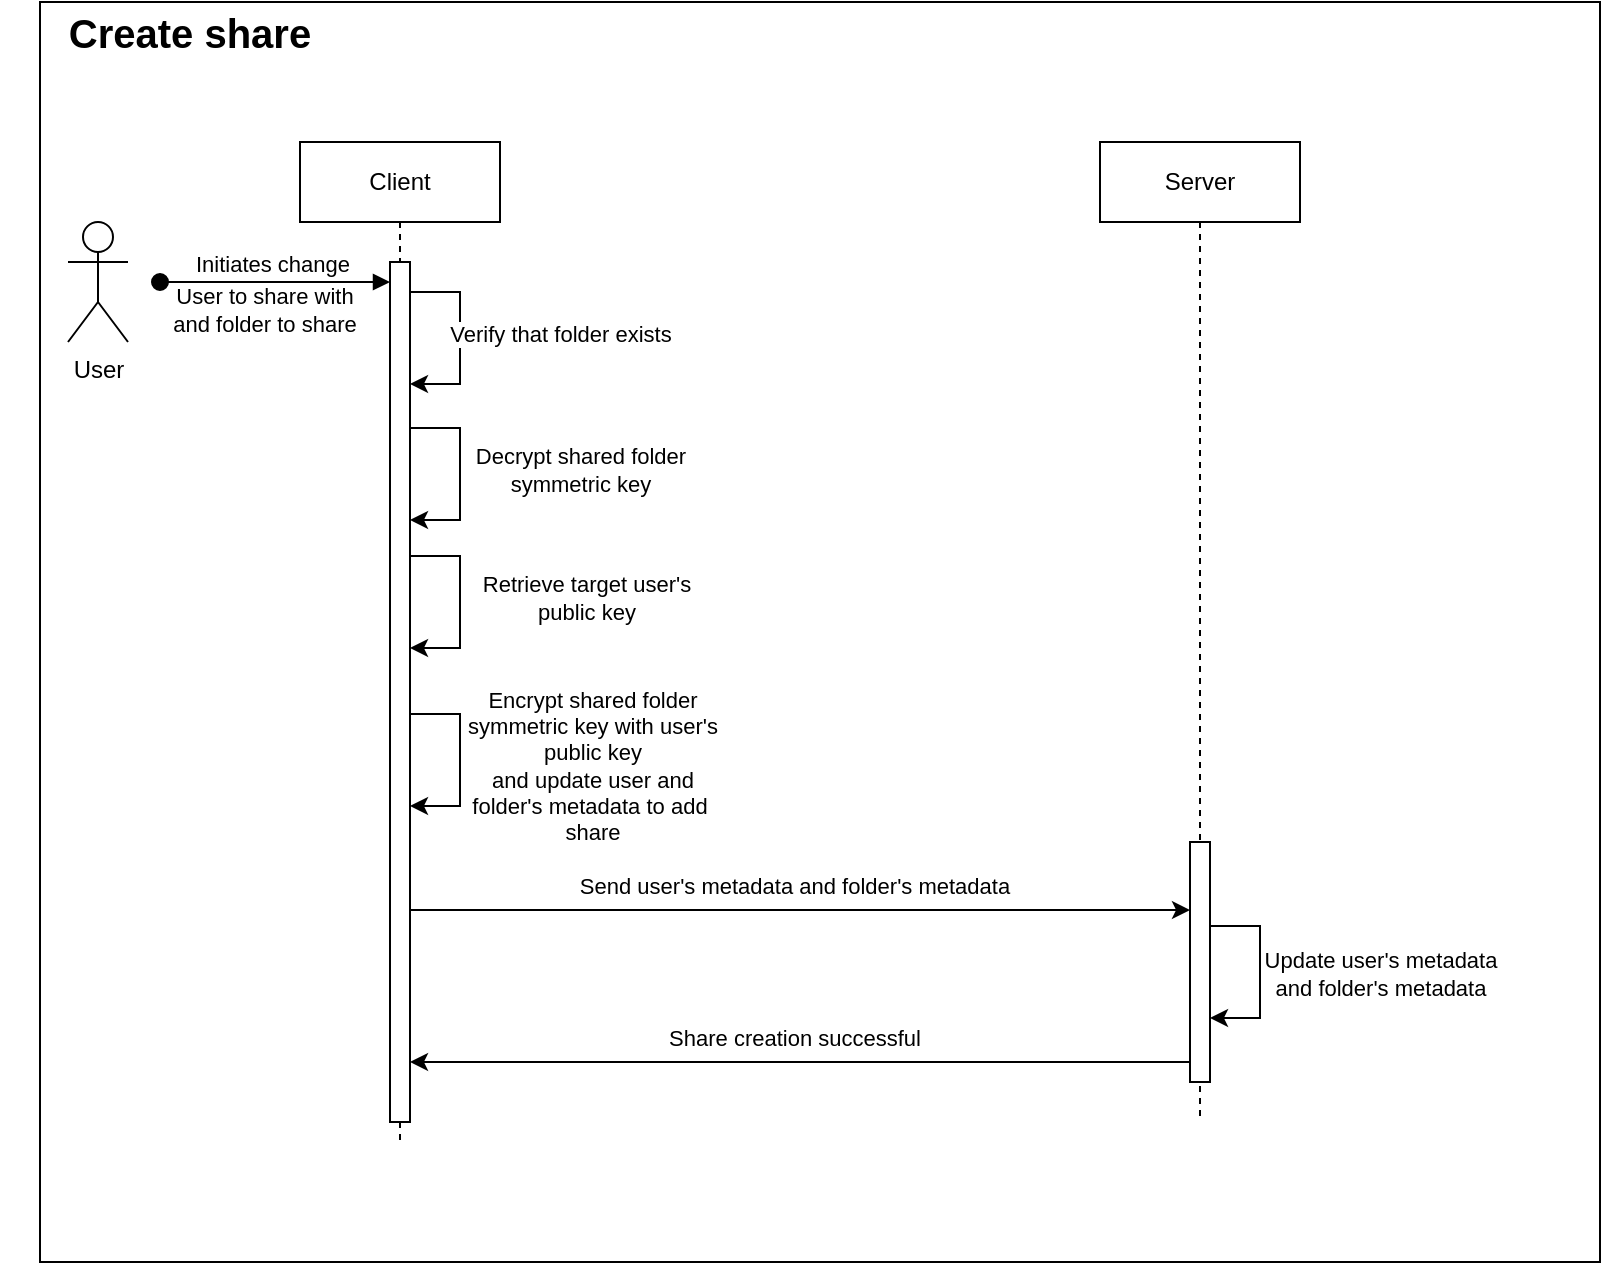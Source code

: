 <mxfile version="22.1.16" type="device">
  <diagram name="Page-1" id="GMWNjU-q8E7-ESZ0tIa8">
    <mxGraphModel dx="1434" dy="779" grid="1" gridSize="10" guides="1" tooltips="1" connect="1" arrows="1" fold="1" page="1" pageScale="1" pageWidth="850" pageHeight="1100" math="0" shadow="0">
      <root>
        <mxCell id="0" />
        <mxCell id="1" parent="0" />
        <mxCell id="FutTYUbB200KNaRNWNv--1" value="" style="rounded=0;whiteSpace=wrap;html=1;fillColor=none;" vertex="1" parent="1">
          <mxGeometry x="70" y="20" width="780" height="630" as="geometry" />
        </mxCell>
        <mxCell id="FutTYUbB200KNaRNWNv--2" value="Client" style="shape=umlLifeline;perimeter=lifelinePerimeter;whiteSpace=wrap;html=1;container=1;dropTarget=0;collapsible=0;recursiveResize=0;outlineConnect=0;portConstraint=eastwest;newEdgeStyle={&quot;edgeStyle&quot;:&quot;elbowEdgeStyle&quot;,&quot;elbow&quot;:&quot;vertical&quot;,&quot;curved&quot;:0,&quot;rounded&quot;:0};" vertex="1" parent="1">
          <mxGeometry x="200" y="90" width="100" height="500" as="geometry" />
        </mxCell>
        <mxCell id="FutTYUbB200KNaRNWNv--3" value="Server" style="shape=umlLifeline;perimeter=lifelinePerimeter;whiteSpace=wrap;html=1;container=1;dropTarget=0;collapsible=0;recursiveResize=0;outlineConnect=0;portConstraint=eastwest;newEdgeStyle={&quot;edgeStyle&quot;:&quot;elbowEdgeStyle&quot;,&quot;elbow&quot;:&quot;vertical&quot;,&quot;curved&quot;:0,&quot;rounded&quot;:0};" vertex="1" parent="1">
          <mxGeometry x="600" y="90" width="100" height="490" as="geometry" />
        </mxCell>
        <mxCell id="FutTYUbB200KNaRNWNv--4" value="" style="html=1;points=[[0,0,0,0,5],[0,1,0,0,-5],[1,0,0,0,5],[1,1,0,0,-5]];perimeter=orthogonalPerimeter;outlineConnect=0;targetShapes=umlLifeline;portConstraint=eastwest;newEdgeStyle={&quot;curved&quot;:0,&quot;rounded&quot;:0};" vertex="1" parent="FutTYUbB200KNaRNWNv--3">
          <mxGeometry x="45" y="350" width="10" height="120" as="geometry" />
        </mxCell>
        <mxCell id="FutTYUbB200KNaRNWNv--5" value="Initiates change" style="html=1;verticalAlign=bottom;startArrow=oval;startFill=1;endArrow=block;startSize=8;curved=0;rounded=0;" edge="1" parent="1">
          <mxGeometry y="61" width="60" relative="1" as="geometry">
            <mxPoint x="246.1" y="170" as="sourcePoint" />
            <mxPoint x="246.1" y="170" as="targetPoint" />
            <mxPoint x="-60" y="-10" as="offset" />
          </mxGeometry>
        </mxCell>
        <mxCell id="FutTYUbB200KNaRNWNv--6" value="" style="html=1;verticalAlign=bottom;startArrow=oval;startFill=1;endArrow=block;startSize=8;curved=0;rounded=0;" edge="1" parent="1" target="FutTYUbB200KNaRNWNv--8">
          <mxGeometry width="60" relative="1" as="geometry">
            <mxPoint x="130" y="160" as="sourcePoint" />
            <mxPoint x="249" y="160" as="targetPoint" />
          </mxGeometry>
        </mxCell>
        <mxCell id="FutTYUbB200KNaRNWNv--7" value="User to share with&lt;br&gt;and folder to share" style="edgeLabel;html=1;align=center;verticalAlign=middle;resizable=0;points=[];" vertex="1" connectable="0" parent="FutTYUbB200KNaRNWNv--6">
          <mxGeometry x="-0.287" y="1" relative="1" as="geometry">
            <mxPoint x="11" y="15" as="offset" />
          </mxGeometry>
        </mxCell>
        <mxCell id="FutTYUbB200KNaRNWNv--8" value="" style="html=1;points=[[0,0,0,0,5],[0,1,0,0,-5],[1,0,0,0,5],[1,1,0,0,-5]];perimeter=orthogonalPerimeter;outlineConnect=0;targetShapes=umlLifeline;portConstraint=eastwest;newEdgeStyle={&quot;curved&quot;:0,&quot;rounded&quot;:0};" vertex="1" parent="1">
          <mxGeometry x="245" y="150" width="10" height="430" as="geometry" />
        </mxCell>
        <mxCell id="FutTYUbB200KNaRNWNv--9" value="User" style="shape=umlActor;verticalLabelPosition=bottom;verticalAlign=top;html=1;" vertex="1" parent="1">
          <mxGeometry x="84" y="130" width="30" height="60" as="geometry" />
        </mxCell>
        <mxCell id="FutTYUbB200KNaRNWNv--10" value="" style="endArrow=classic;html=1;rounded=0;" edge="1" parent="1">
          <mxGeometry width="50" height="50" relative="1" as="geometry">
            <mxPoint x="255" y="376" as="sourcePoint" />
            <mxPoint x="255" y="422" as="targetPoint" />
            <Array as="points">
              <mxPoint x="280" y="376" />
              <mxPoint x="280" y="392" />
              <mxPoint x="280" y="422" />
            </Array>
          </mxGeometry>
        </mxCell>
        <mxCell id="FutTYUbB200KNaRNWNv--11" value="Encrypt shared folder&lt;br&gt;symmetric key with user&#39;s&lt;br&gt;public key&lt;br&gt;and update user and&lt;br&gt;folder&#39;s metadata to add&amp;nbsp;&lt;br&gt;share" style="edgeLabel;html=1;align=center;verticalAlign=middle;resizable=0;points=[];" vertex="1" connectable="0" parent="FutTYUbB200KNaRNWNv--10">
          <mxGeometry x="-0.018" y="1" relative="1" as="geometry">
            <mxPoint x="65" y="4" as="offset" />
          </mxGeometry>
        </mxCell>
        <mxCell id="FutTYUbB200KNaRNWNv--12" value="&lt;font style=&quot;font-size: 20px;&quot;&gt;&lt;b&gt;Create share&lt;/b&gt;&lt;/font&gt;" style="text;html=1;strokeColor=none;fillColor=none;align=center;verticalAlign=middle;whiteSpace=wrap;rounded=0;" vertex="1" parent="1">
          <mxGeometry x="50" y="20" width="190" height="30" as="geometry" />
        </mxCell>
        <mxCell id="FutTYUbB200KNaRNWNv--13" value="" style="endArrow=classic;html=1;rounded=0;" edge="1" parent="1">
          <mxGeometry width="50" height="50" relative="1" as="geometry">
            <mxPoint x="255" y="233" as="sourcePoint" />
            <mxPoint x="255" y="279" as="targetPoint" />
            <Array as="points">
              <mxPoint x="280" y="233" />
              <mxPoint x="280" y="249" />
              <mxPoint x="280" y="279" />
            </Array>
          </mxGeometry>
        </mxCell>
        <mxCell id="FutTYUbB200KNaRNWNv--14" value="Decrypt shared folder&lt;br&gt;symmetric key" style="edgeLabel;html=1;align=center;verticalAlign=middle;resizable=0;points=[];" vertex="1" connectable="0" parent="FutTYUbB200KNaRNWNv--13">
          <mxGeometry x="-0.018" y="1" relative="1" as="geometry">
            <mxPoint x="59" y="-1" as="offset" />
          </mxGeometry>
        </mxCell>
        <mxCell id="FutTYUbB200KNaRNWNv--15" value="" style="endArrow=classic;html=1;rounded=0;" edge="1" parent="1">
          <mxGeometry width="50" height="50" relative="1" as="geometry">
            <mxPoint x="255" y="165" as="sourcePoint" />
            <mxPoint x="255" y="211" as="targetPoint" />
            <Array as="points">
              <mxPoint x="280" y="165" />
              <mxPoint x="280" y="181" />
              <mxPoint x="280" y="211" />
            </Array>
          </mxGeometry>
        </mxCell>
        <mxCell id="FutTYUbB200KNaRNWNv--16" value="Verify that folder exists" style="edgeLabel;html=1;align=center;verticalAlign=middle;resizable=0;points=[];" vertex="1" connectable="0" parent="FutTYUbB200KNaRNWNv--15">
          <mxGeometry x="-0.018" y="1" relative="1" as="geometry">
            <mxPoint x="49" y="-1" as="offset" />
          </mxGeometry>
        </mxCell>
        <mxCell id="FutTYUbB200KNaRNWNv--17" value="" style="endArrow=classic;html=1;rounded=0;" edge="1" parent="1">
          <mxGeometry width="50" height="50" relative="1" as="geometry">
            <mxPoint x="255" y="297" as="sourcePoint" />
            <mxPoint x="255" y="343" as="targetPoint" />
            <Array as="points">
              <mxPoint x="280" y="297" />
              <mxPoint x="280" y="313" />
              <mxPoint x="280" y="343" />
            </Array>
          </mxGeometry>
        </mxCell>
        <mxCell id="FutTYUbB200KNaRNWNv--18" value="&lt;div&gt;Retrieve target user&#39;s&lt;/div&gt;&lt;div&gt;public key&lt;/div&gt;" style="edgeLabel;html=1;align=center;verticalAlign=middle;resizable=0;points=[];" vertex="1" connectable="0" parent="FutTYUbB200KNaRNWNv--17">
          <mxGeometry x="-0.018" y="1" relative="1" as="geometry">
            <mxPoint x="62" y="-1" as="offset" />
          </mxGeometry>
        </mxCell>
        <mxCell id="FutTYUbB200KNaRNWNv--19" value="" style="endArrow=classic;html=1;rounded=0;" edge="1" parent="1">
          <mxGeometry width="50" height="50" relative="1" as="geometry">
            <mxPoint x="255" y="474" as="sourcePoint" />
            <mxPoint x="645" y="474" as="targetPoint" />
          </mxGeometry>
        </mxCell>
        <mxCell id="FutTYUbB200KNaRNWNv--20" value="Send user&#39;s metadata and folder&#39;s metadata" style="edgeLabel;html=1;align=center;verticalAlign=middle;resizable=0;points=[];" vertex="1" connectable="0" parent="FutTYUbB200KNaRNWNv--19">
          <mxGeometry x="-0.426" y="-1" relative="1" as="geometry">
            <mxPoint x="80" y="-13" as="offset" />
          </mxGeometry>
        </mxCell>
        <mxCell id="FutTYUbB200KNaRNWNv--21" value="" style="endArrow=classic;html=1;rounded=0;" edge="1" parent="1">
          <mxGeometry width="50" height="50" relative="1" as="geometry">
            <mxPoint x="655" y="482" as="sourcePoint" />
            <mxPoint x="655" y="528" as="targetPoint" />
            <Array as="points">
              <mxPoint x="680" y="482" />
              <mxPoint x="680" y="498" />
              <mxPoint x="680" y="528" />
            </Array>
          </mxGeometry>
        </mxCell>
        <mxCell id="FutTYUbB200KNaRNWNv--22" value="Update user&#39;s metadata&lt;br&gt;and folder&#39;s metadata" style="edgeLabel;html=1;align=center;verticalAlign=middle;resizable=0;points=[];" vertex="1" connectable="0" parent="FutTYUbB200KNaRNWNv--21">
          <mxGeometry x="-0.018" y="1" relative="1" as="geometry">
            <mxPoint x="59" y="2" as="offset" />
          </mxGeometry>
        </mxCell>
        <mxCell id="FutTYUbB200KNaRNWNv--23" value="" style="endArrow=none;html=1;rounded=0;endFill=0;startArrow=classic;startFill=1;" edge="1" parent="1">
          <mxGeometry width="50" height="50" relative="1" as="geometry">
            <mxPoint x="255" y="550" as="sourcePoint" />
            <mxPoint x="645" y="550" as="targetPoint" />
          </mxGeometry>
        </mxCell>
        <mxCell id="FutTYUbB200KNaRNWNv--24" value="Share creation successful" style="edgeLabel;html=1;align=center;verticalAlign=middle;resizable=0;points=[];" vertex="1" connectable="0" parent="FutTYUbB200KNaRNWNv--23">
          <mxGeometry x="-0.426" y="-1" relative="1" as="geometry">
            <mxPoint x="80" y="-13" as="offset" />
          </mxGeometry>
        </mxCell>
      </root>
    </mxGraphModel>
  </diagram>
</mxfile>
